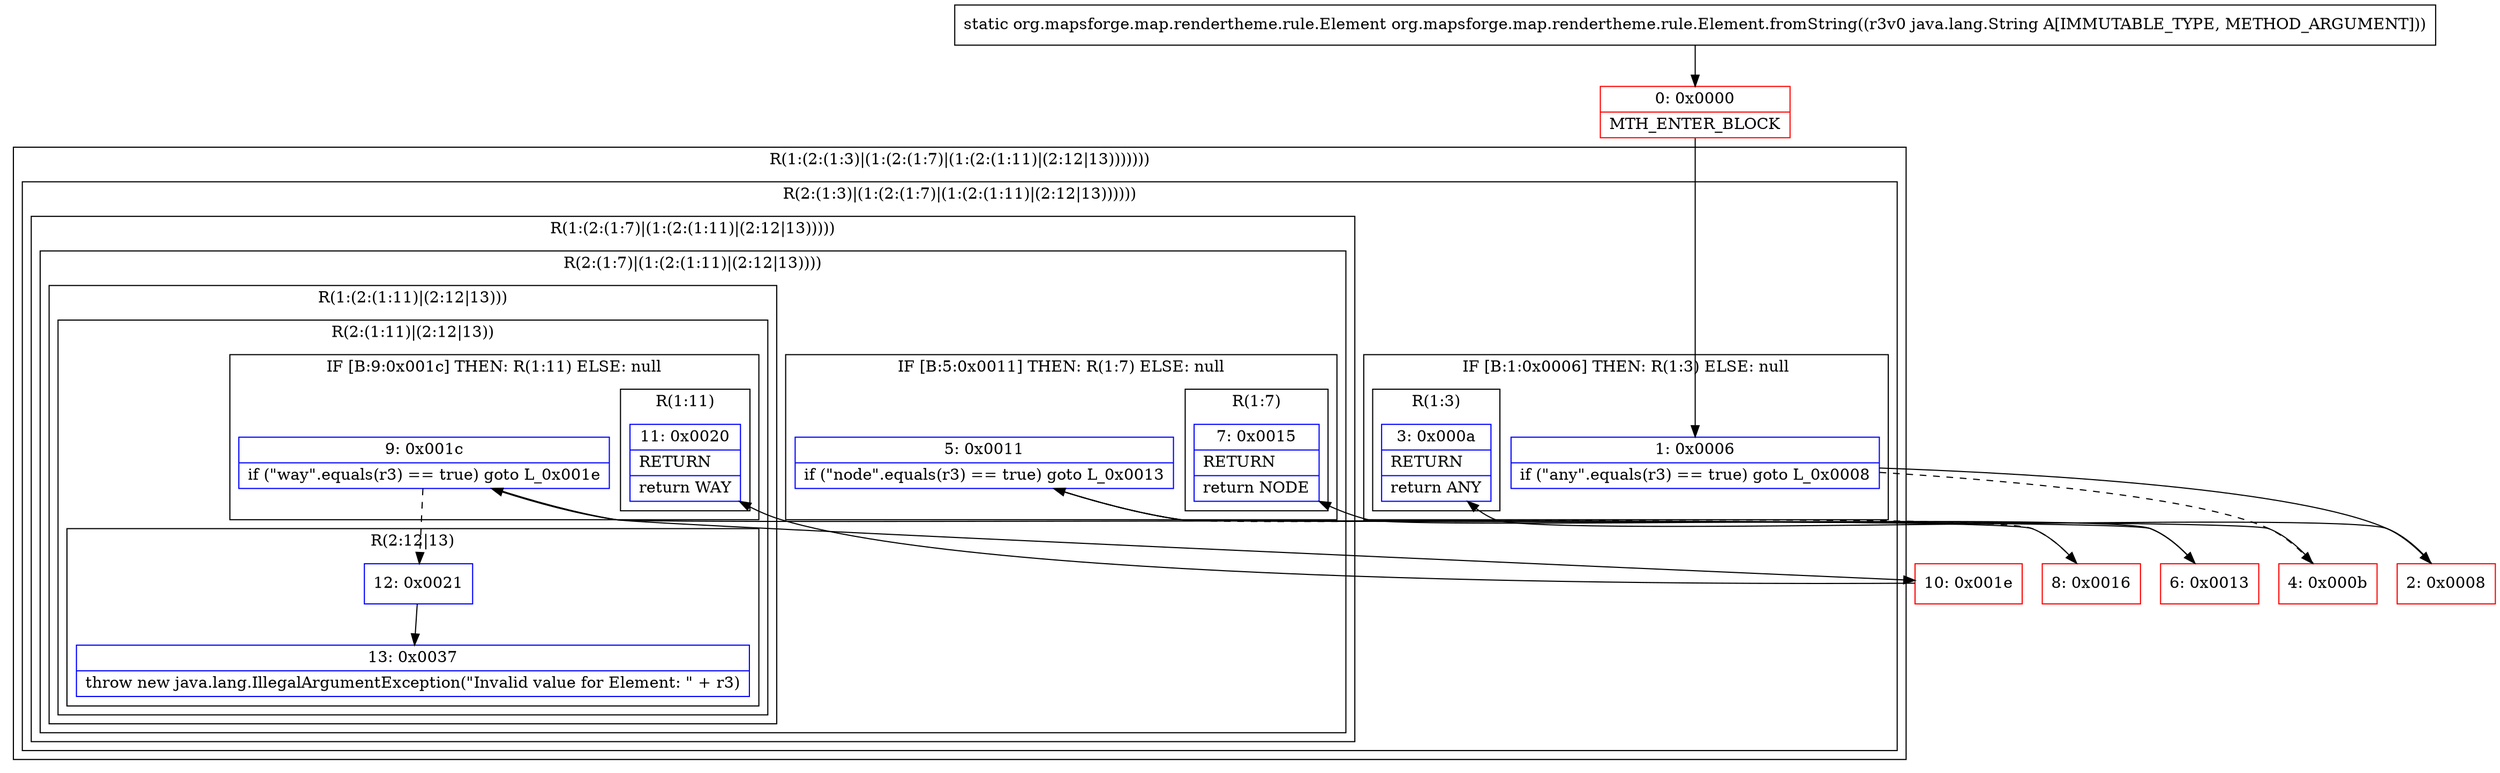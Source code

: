 digraph "CFG fororg.mapsforge.map.rendertheme.rule.Element.fromString(Ljava\/lang\/String;)Lorg\/mapsforge\/map\/rendertheme\/rule\/Element;" {
subgraph cluster_Region_698763346 {
label = "R(1:(2:(1:3)|(1:(2:(1:7)|(1:(2:(1:11)|(2:12|13)))))))";
node [shape=record,color=blue];
subgraph cluster_Region_668719315 {
label = "R(2:(1:3)|(1:(2:(1:7)|(1:(2:(1:11)|(2:12|13))))))";
node [shape=record,color=blue];
subgraph cluster_IfRegion_2121705177 {
label = "IF [B:1:0x0006] THEN: R(1:3) ELSE: null";
node [shape=record,color=blue];
Node_1 [shape=record,label="{1\:\ 0x0006|if (\"any\".equals(r3) == true) goto L_0x0008\l}"];
subgraph cluster_Region_2099405249 {
label = "R(1:3)";
node [shape=record,color=blue];
Node_3 [shape=record,label="{3\:\ 0x000a|RETURN\l|return ANY\l}"];
}
}
subgraph cluster_Region_1717388015 {
label = "R(1:(2:(1:7)|(1:(2:(1:11)|(2:12|13)))))";
node [shape=record,color=blue];
subgraph cluster_Region_523834295 {
label = "R(2:(1:7)|(1:(2:(1:11)|(2:12|13))))";
node [shape=record,color=blue];
subgraph cluster_IfRegion_1412579047 {
label = "IF [B:5:0x0011] THEN: R(1:7) ELSE: null";
node [shape=record,color=blue];
Node_5 [shape=record,label="{5\:\ 0x0011|if (\"node\".equals(r3) == true) goto L_0x0013\l}"];
subgraph cluster_Region_988836297 {
label = "R(1:7)";
node [shape=record,color=blue];
Node_7 [shape=record,label="{7\:\ 0x0015|RETURN\l|return NODE\l}"];
}
}
subgraph cluster_Region_909514306 {
label = "R(1:(2:(1:11)|(2:12|13)))";
node [shape=record,color=blue];
subgraph cluster_Region_1631920024 {
label = "R(2:(1:11)|(2:12|13))";
node [shape=record,color=blue];
subgraph cluster_IfRegion_608550993 {
label = "IF [B:9:0x001c] THEN: R(1:11) ELSE: null";
node [shape=record,color=blue];
Node_9 [shape=record,label="{9\:\ 0x001c|if (\"way\".equals(r3) == true) goto L_0x001e\l}"];
subgraph cluster_Region_486703913 {
label = "R(1:11)";
node [shape=record,color=blue];
Node_11 [shape=record,label="{11\:\ 0x0020|RETURN\l|return WAY\l}"];
}
}
subgraph cluster_Region_452985549 {
label = "R(2:12|13)";
node [shape=record,color=blue];
Node_12 [shape=record,label="{12\:\ 0x0021}"];
Node_13 [shape=record,label="{13\:\ 0x0037|throw new java.lang.IllegalArgumentException(\"Invalid value for Element: \" + r3)\l}"];
}
}
}
}
}
}
}
Node_0 [shape=record,color=red,label="{0\:\ 0x0000|MTH_ENTER_BLOCK\l}"];
Node_2 [shape=record,color=red,label="{2\:\ 0x0008}"];
Node_4 [shape=record,color=red,label="{4\:\ 0x000b}"];
Node_6 [shape=record,color=red,label="{6\:\ 0x0013}"];
Node_8 [shape=record,color=red,label="{8\:\ 0x0016}"];
Node_10 [shape=record,color=red,label="{10\:\ 0x001e}"];
MethodNode[shape=record,label="{static org.mapsforge.map.rendertheme.rule.Element org.mapsforge.map.rendertheme.rule.Element.fromString((r3v0 java.lang.String A[IMMUTABLE_TYPE, METHOD_ARGUMENT])) }"];
MethodNode -> Node_0;
Node_1 -> Node_2;
Node_1 -> Node_4[style=dashed];
Node_5 -> Node_6;
Node_5 -> Node_8[style=dashed];
Node_9 -> Node_10;
Node_9 -> Node_12[style=dashed];
Node_12 -> Node_13;
Node_0 -> Node_1;
Node_2 -> Node_3;
Node_4 -> Node_5;
Node_6 -> Node_7;
Node_8 -> Node_9;
Node_10 -> Node_11;
}

